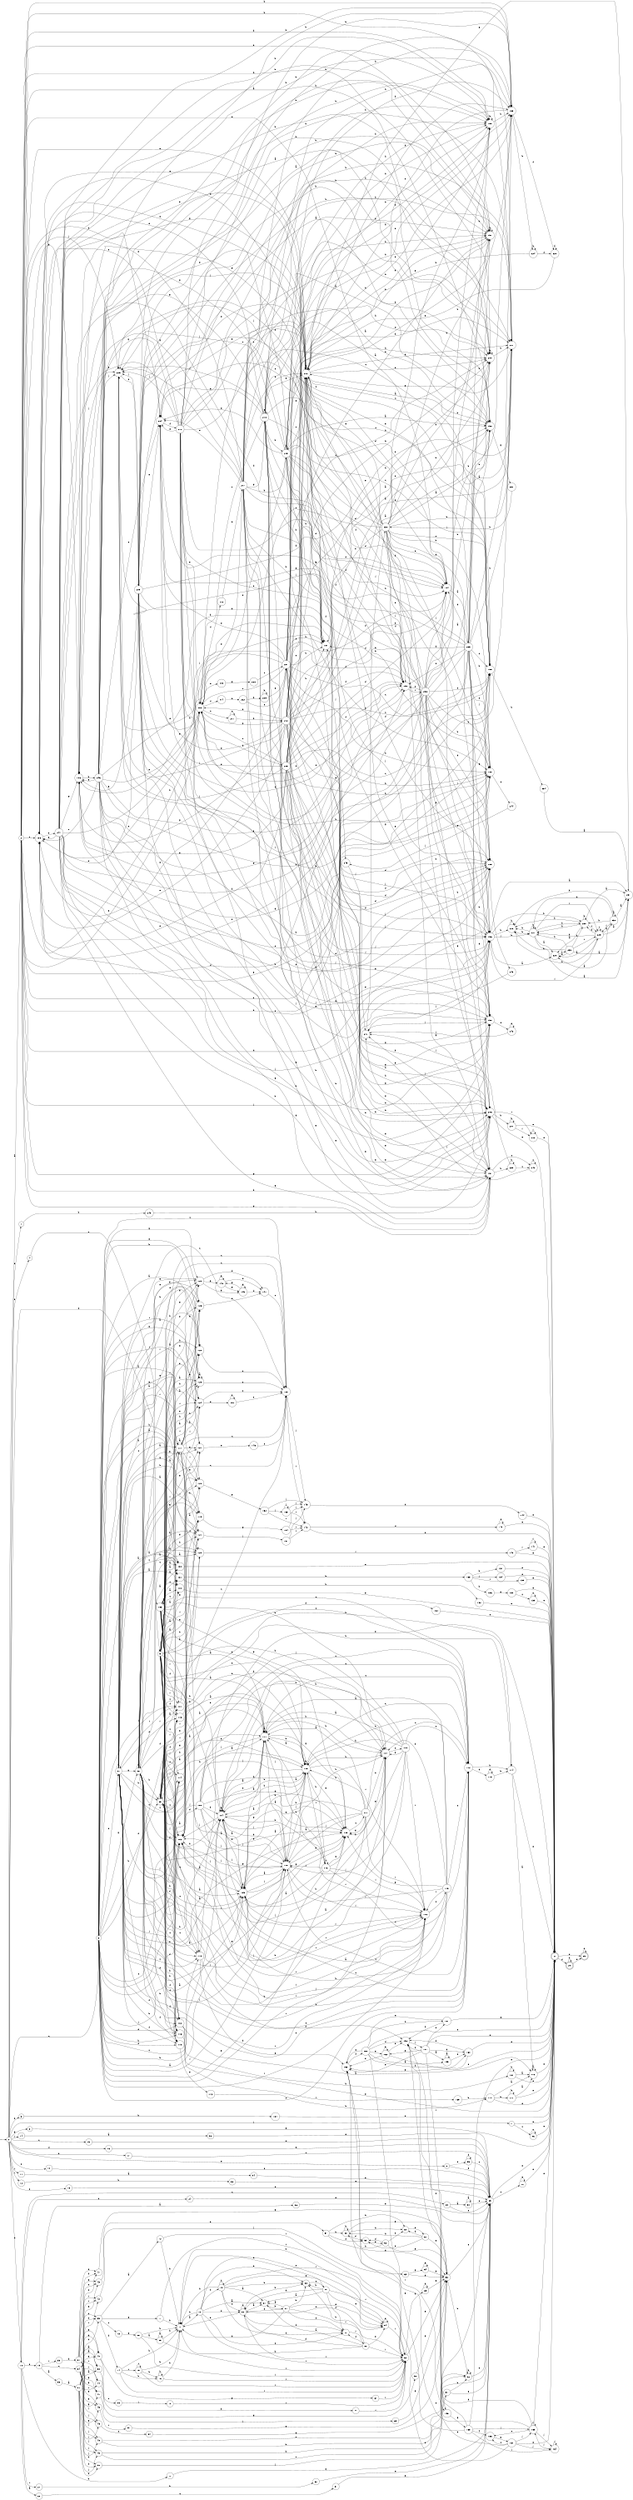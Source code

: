digraph finite_state_machine {
rankdir=LR;
size="20,20";
node [shape = point]; "dummy0"
node [shape = circle]; "0";
"dummy0" -> "0";
node [shape = circle]; "1";
node [shape = circle]; "2";
node [shape = circle]; "3";
node [shape = circle]; "4";
node [shape = circle]; "5";
node [shape = circle]; "6";
node [shape = circle]; "7";
node [shape = circle]; "8";
node [shape = circle]; "9";
node [shape = circle]; "10";
node [shape = circle]; "11";
node [shape = circle]; "12";
node [shape = circle]; "13";
node [shape = circle]; "14";
node [shape = circle]; "15";
node [shape = circle]; "16";
node [shape = circle]; "17";
node [shape = circle]; "18";
node [shape = circle]; "19";
node [shape = circle]; "20";
node [shape = circle]; "21";
node [shape = circle]; "22";
node [shape = circle]; "23";
node [shape = circle]; "24";
node [shape = circle]; "25";
node [shape = circle]; "26";
node [shape = doublecircle]; "27";node [shape = doublecircle]; "28";node [shape = doublecircle]; "29";node [shape = circle]; "30";
node [shape = circle]; "31";
node [shape = circle]; "32";
node [shape = circle]; "33";
node [shape = circle]; "34";
node [shape = circle]; "35";
node [shape = circle]; "36";
node [shape = circle]; "37";
node [shape = circle]; "38";
node [shape = circle]; "39";
node [shape = circle]; "40";
node [shape = circle]; "41";
node [shape = circle]; "42";
node [shape = circle]; "43";
node [shape = circle]; "44";
node [shape = circle]; "45";
node [shape = circle]; "46";
node [shape = circle]; "47";
node [shape = circle]; "48";
node [shape = circle]; "49";
node [shape = circle]; "50";
node [shape = circle]; "51";
node [shape = circle]; "52";
node [shape = circle]; "53";
node [shape = circle]; "54";
node [shape = circle]; "55";
node [shape = circle]; "56";
node [shape = circle]; "57";
node [shape = circle]; "58";
node [shape = circle]; "59";
node [shape = circle]; "60";
node [shape = circle]; "61";
node [shape = circle]; "62";
node [shape = circle]; "63";
node [shape = circle]; "64";
node [shape = circle]; "65";
node [shape = circle]; "66";
node [shape = circle]; "67";
node [shape = circle]; "68";
node [shape = circle]; "69";
node [shape = circle]; "70";
node [shape = circle]; "71";
node [shape = circle]; "72";
node [shape = circle]; "73";
node [shape = circle]; "74";
node [shape = circle]; "75";
node [shape = circle]; "76";
node [shape = circle]; "77";
node [shape = circle]; "78";
node [shape = circle]; "79";
node [shape = circle]; "80";
node [shape = circle]; "81";
node [shape = circle]; "82";
node [shape = circle]; "83";
node [shape = circle]; "84";
node [shape = circle]; "85";
node [shape = circle]; "86";
node [shape = circle]; "87";
node [shape = circle]; "88";
node [shape = circle]; "89";
node [shape = circle]; "90";
node [shape = circle]; "91";
node [shape = circle]; "92";
node [shape = circle]; "93";
node [shape = circle]; "94";
node [shape = circle]; "95";
node [shape = circle]; "96";
node [shape = circle]; "97";
node [shape = circle]; "98";
node [shape = circle]; "99";
node [shape = circle]; "100";
node [shape = circle]; "101";
node [shape = circle]; "102";
node [shape = circle]; "103";
node [shape = circle]; "104";
node [shape = circle]; "105";
node [shape = circle]; "106";
node [shape = circle]; "107";
node [shape = circle]; "108";
node [shape = circle]; "109";
node [shape = circle]; "110";
node [shape = circle]; "111";
node [shape = circle]; "112";
node [shape = circle]; "113";
node [shape = circle]; "114";
node [shape = circle]; "115";
node [shape = circle]; "116";
node [shape = circle]; "117";
node [shape = circle]; "118";
node [shape = circle]; "119";
node [shape = circle]; "120";
node [shape = circle]; "121";
node [shape = circle]; "122";
node [shape = circle]; "123";
node [shape = circle]; "124";
node [shape = circle]; "125";
node [shape = circle]; "126";
node [shape = circle]; "127";
node [shape = circle]; "128";
node [shape = circle]; "129";
node [shape = circle]; "130";
node [shape = circle]; "131";
node [shape = circle]; "132";
node [shape = circle]; "133";
node [shape = circle]; "134";
node [shape = circle]; "135";
node [shape = circle]; "136";
node [shape = circle]; "137";
node [shape = circle]; "138";
node [shape = circle]; "139";
node [shape = circle]; "140";
node [shape = circle]; "141";
node [shape = circle]; "142";
node [shape = circle]; "143";
node [shape = circle]; "144";
node [shape = circle]; "145";
node [shape = circle]; "146";
node [shape = circle]; "147";
node [shape = circle]; "148";
node [shape = circle]; "149";
node [shape = circle]; "150";
node [shape = circle]; "151";
node [shape = circle]; "152";
node [shape = circle]; "153";
node [shape = circle]; "154";
node [shape = circle]; "155";
node [shape = circle]; "156";
node [shape = circle]; "157";
node [shape = circle]; "158";
node [shape = circle]; "159";
node [shape = circle]; "160";
node [shape = circle]; "161";
node [shape = circle]; "162";
node [shape = circle]; "163";
node [shape = circle]; "164";
node [shape = circle]; "165";
node [shape = circle]; "166";
node [shape = circle]; "167";
node [shape = circle]; "168";
node [shape = circle]; "169";
node [shape = circle]; "170";
node [shape = circle]; "171";
node [shape = circle]; "172";
node [shape = circle]; "173";
node [shape = circle]; "174";
node [shape = circle]; "175";
node [shape = circle]; "176";
node [shape = circle]; "177";
node [shape = circle]; "178";
node [shape = circle]; "179";
node [shape = circle]; "180";
node [shape = circle]; "181";
node [shape = circle]; "182";
node [shape = circle]; "183";
node [shape = circle]; "184";
node [shape = circle]; "185";
node [shape = circle]; "186";
node [shape = circle]; "187";
node [shape = circle]; "188";
node [shape = circle]; "189";
node [shape = circle]; "190";
node [shape = circle]; "191";
node [shape = circle]; "192";
node [shape = circle]; "193";
node [shape = circle]; "194";
node [shape = circle]; "195";
node [shape = circle]; "196";
node [shape = circle]; "197";
node [shape = circle]; "198";
node [shape = circle]; "199";
node [shape = circle]; "200";
node [shape = circle]; "201";
node [shape = circle]; "202";
node [shape = circle]; "203";
node [shape = circle]; "204";
node [shape = circle]; "205";
node [shape = circle]; "206";
node [shape = circle]; "207";
node [shape = circle]; "208";
node [shape = circle]; "209";
node [shape = circle]; "210";
node [shape = circle]; "211";
node [shape = circle]; "212";
node [shape = circle]; "213";
node [shape = circle]; "214";
node [shape = circle]; "215";
node [shape = circle]; "216";
node [shape = circle]; "217";
node [shape = circle]; "218";
node [shape = circle]; "219";
node [shape = circle]; "220";
node [shape = circle]; "221";
node [shape = circle]; "222";
node [shape = circle]; "223";
node [shape = circle]; "224";
node [shape = circle]; "225";
node [shape = circle]; "226";
node [shape = circle]; "227";
node [shape = circle]; "228";
node [shape = circle]; "229";
node [shape = circle]; "230";
node [shape = circle]; "231";
node [shape = circle]; "232";
node [shape = circle]; "233";
node [shape = circle]; "234";
node [shape = circle]; "235";
node [shape = circle]; "236";
node [shape = circle]; "237";
node [shape = circle]; "238";
node [shape = circle]; "239";
node [shape = circle]; "240";
node [shape = circle]; "241";
node [shape = circle]; "242";
node [shape = circle]; "243";
node [shape = circle]; "244";
node [shape = circle]; "245";
node [shape = circle]; "246";
node [shape = circle]; "247";
node [shape = circle]; "248";
"0" -> "1" [label = "b"];
 "0" -> "3" [label = "b"];
 "0" -> "17" [label = "b"];
 "0" -> "2" [label = "a"];
 "0" -> "16" [label = "f"];
 "0" -> "4" [label = "f"];
 "0" -> "5" [label = "f"];
 "0" -> "10" [label = "f"];
 "0" -> "13" [label = "f"];
 "0" -> "6" [label = "c"];
 "0" -> "15" [label = "c"];
 "0" -> "7" [label = "j"];
 "0" -> "8" [label = "g"];
 "0" -> "9" [label = "e"];
 "0" -> "11" [label = "i"];
 "0" -> "12" [label = "i"];
 "0" -> "14" [label = "i"];
 "0" -> "18" [label = "d"];
 "18" -> "19" [label = "f"];
 "18" -> "20" [label = "h"];
 "18" -> "21" [label = "i"];
 "18" -> "22" [label = "a"];
 "18" -> "24" [label = "c"];
 "18" -> "23" [label = "c"];
 "24" -> "25" [label = "e"];
 "25" -> "26" [label = "e"];
 "25" -> "27" [label = "e"];
 "27" -> "28" [label = "d"];
 "27" -> "29" [label = "d"];
 "29" -> "29" [label = "d"];
 "28" -> "28" [label = "d"];
 "28" -> "29" [label = "d"];
 "26" -> "26" [label = "e"];
 "26" -> "27" [label = "e"];
 "23" -> "30" [label = "a"];
 "23" -> "25" [label = "e"];
 "30" -> "30" [label = "a"];
 "30" -> "25" [label = "e"];
 "22" -> "31" [label = "c"];
 "31" -> "25" [label = "e"];
 "21" -> "32" [label = "h"];
 "32" -> "25" [label = "e"];
 "20" -> "25" [label = "e"];
 "19" -> "33" [label = "a"];
 "19" -> "36" [label = "a"];
 "19" -> "34" [label = "c"];
 "19" -> "35" [label = "i"];
 "36" -> "25" [label = "e"];
 "35" -> "37" [label = "b"];
 "37" -> "38" [label = "a"];
 "37" -> "39" [label = "c"];
 "37" -> "40" [label = "g"];
 "37" -> "41" [label = "g"];
 "37" -> "45" [label = "g"];
 "37" -> "42" [label = "i"];
 "37" -> "44" [label = "i"];
 "37" -> "43" [label = "e"];
 "37" -> "48" [label = "j"];
 "37" -> "49" [label = "j"];
 "37" -> "46" [label = "j"];
 "37" -> "50" [label = "f"];
 "37" -> "47" [label = "f"];
 "50" -> "51" [label = "j"];
 "51" -> "52" [label = "h"];
 "51" -> "25" [label = "e"];
 "52" -> "52" [label = "h"];
 "52" -> "25" [label = "e"];
 "49" -> "52" [label = "h"];
 "49" -> "25" [label = "e"];
 "48" -> "52" [label = "h"];
 "48" -> "25" [label = "e"];
 "47" -> "53" [label = "g"];
 "53" -> "52" [label = "h"];
 "53" -> "25" [label = "e"];
 "46" -> "54" [label = "c"];
 "54" -> "53" [label = "g"];
 "45" -> "55" [label = "i"];
 "55" -> "53" [label = "g"];
 "44" -> "56" [label = "g"];
 "56" -> "53" [label = "g"];
 "43" -> "57" [label = "d"];
 "57" -> "58" [label = "h"];
 "57" -> "60" [label = "h"];
 "57" -> "59" [label = "d"];
 "57" -> "53" [label = "g"];
 "60" -> "61" [label = "b"];
 "61" -> "58" [label = "h"];
 "61" -> "60" [label = "h"];
 "61" -> "59" [label = "d"];
 "61" -> "53" [label = "g"];
 "59" -> "62" [label = "e"];
 "62" -> "59" [label = "d"];
 "62" -> "58" [label = "h"];
 "62" -> "60" [label = "h"];
 "62" -> "53" [label = "g"];
 "58" -> "58" [label = "h"];
 "58" -> "60" [label = "h"];
 "58" -> "59" [label = "d"];
 "58" -> "53" [label = "g"];
 "42" -> "63" [label = "j"];
 "63" -> "64" [label = "g"];
 "63" -> "53" [label = "g"];
 "64" -> "64" [label = "g"];
 "64" -> "53" [label = "g"];
 "41" -> "65" [label = "j"];
 "65" -> "53" [label = "g"];
 "40" -> "66" [label = "e"];
 "40" -> "67" [label = "g"];
 "67" -> "68" [label = "i"];
 "68" -> "69" [label = "h"];
 "68" -> "53" [label = "g"];
 "69" -> "69" [label = "h"];
 "69" -> "53" [label = "g"];
 "66" -> "70" [label = "j"];
 "70" -> "68" [label = "i"];
 "39" -> "73" [label = "e"];
 "39" -> "71" [label = "e"];
 "39" -> "72" [label = "a"];
 "39" -> "74" [label = "f"];
 "74" -> "75" [label = "i"];
 "74" -> "68" [label = "i"];
 "74" -> "76" [label = "b"];
 "74" -> "77" [label = "h"];
 "77" -> "78" [label = "a"];
 "78" -> "83" [label = "h"];
 "78" -> "77" [label = "h"];
 "78" -> "80" [label = "d"];
 "78" -> "79" [label = "d"];
 "78" -> "81" [label = "a"];
 "78" -> "82" [label = "f"];
 "78" -> "84" [label = "e"];
 "78" -> "68" [label = "i"];
 "84" -> "84" [label = "e"];
 "84" -> "77" [label = "h"];
 "84" -> "68" [label = "i"];
 "83" -> "85" [label = "e"];
 "85" -> "83" [label = "h"];
 "85" -> "77" [label = "h"];
 "85" -> "80" [label = "d"];
 "85" -> "81" [label = "a"];
 "85" -> "82" [label = "f"];
 "85" -> "84" [label = "e"];
 "85" -> "68" [label = "i"];
 "82" -> "86" [label = "i"];
 "86" -> "82" [label = "f"];
 "86" -> "80" [label = "d"];
 "86" -> "81" [label = "a"];
 "86" -> "83" [label = "h"];
 "86" -> "77" [label = "h"];
 "86" -> "84" [label = "e"];
 "86" -> "68" [label = "i"];
 "81" -> "87" [label = "b"];
 "87" -> "81" [label = "a"];
 "87" -> "80" [label = "d"];
 "87" -> "82" [label = "f"];
 "87" -> "83" [label = "h"];
 "87" -> "77" [label = "h"];
 "87" -> "84" [label = "e"];
 "87" -> "68" [label = "i"];
 "80" -> "80" [label = "d"];
 "80" -> "81" [label = "a"];
 "80" -> "82" [label = "f"];
 "80" -> "83" [label = "h"];
 "80" -> "77" [label = "h"];
 "80" -> "84" [label = "e"];
 "80" -> "68" [label = "i"];
 "79" -> "80" [label = "d"];
 "79" -> "79" [label = "d"];
 "79" -> "83" [label = "h"];
 "79" -> "77" [label = "h"];
 "79" -> "81" [label = "a"];
 "79" -> "82" [label = "f"];
 "79" -> "84" [label = "e"];
 "79" -> "68" [label = "i"];
 "76" -> "76" [label = "b"];
 "76" -> "77" [label = "h"];
 "76" -> "68" [label = "i"];
 "75" -> "75" [label = "i"];
 "75" -> "68" [label = "i"];
 "75" -> "76" [label = "b"];
 "75" -> "77" [label = "h"];
 "73" -> "88" [label = "e"];
 "88" -> "89" [label = "a"];
 "88" -> "77" [label = "h"];
 "88" -> "68" [label = "i"];
 "89" -> "89" [label = "a"];
 "89" -> "77" [label = "h"];
 "89" -> "68" [label = "i"];
 "72" -> "77" [label = "h"];
 "72" -> "68" [label = "i"];
 "71" -> "77" [label = "h"];
 "71" -> "68" [label = "i"];
 "38" -> "90" [label = "b"];
 "90" -> "68" [label = "i"];
 "34" -> "38" [label = "a"];
 "34" -> "39" [label = "c"];
 "34" -> "40" [label = "g"];
 "34" -> "41" [label = "g"];
 "34" -> "45" [label = "g"];
 "34" -> "42" [label = "i"];
 "34" -> "44" [label = "i"];
 "34" -> "43" [label = "e"];
 "34" -> "48" [label = "j"];
 "34" -> "49" [label = "j"];
 "34" -> "46" [label = "j"];
 "34" -> "50" [label = "f"];
 "34" -> "47" [label = "f"];
 "33" -> "91" [label = "a"];
 "91" -> "38" [label = "a"];
 "91" -> "39" [label = "c"];
 "91" -> "40" [label = "g"];
 "91" -> "41" [label = "g"];
 "91" -> "45" [label = "g"];
 "91" -> "42" [label = "i"];
 "91" -> "44" [label = "i"];
 "91" -> "43" [label = "e"];
 "91" -> "48" [label = "j"];
 "91" -> "49" [label = "j"];
 "91" -> "46" [label = "j"];
 "91" -> "50" [label = "f"];
 "91" -> "47" [label = "f"];
 "17" -> "25" [label = "e"];
 "16" -> "25" [label = "e"];
 "15" -> "25" [label = "e"];
 "14" -> "92" [label = "a"];
 "92" -> "25" [label = "e"];
 "13" -> "25" [label = "e"];
 "12" -> "93" [label = "b"];
 "93" -> "25" [label = "e"];
 "11" -> "94" [label = "a"];
 "94" -> "25" [label = "e"];
 "10" -> "25" [label = "e"];
 "9" -> "95" [label = "d"];
 "9" -> "25" [label = "e"];
 "95" -> "95" [label = "d"];
 "95" -> "25" [label = "e"];
 "8" -> "27" [label = "e"];
 "7" -> "96" [label = "c"];
 "7" -> "27" [label = "e"];
 "96" -> "96" [label = "c"];
 "96" -> "27" [label = "e"];
 "6" -> "97" [label = "d"];
 "6" -> "102" [label = "d"];
 "6" -> "98" [label = "g"];
 "6" -> "119" [label = "g"];
 "6" -> "108" [label = "g"];
 "6" -> "125" [label = "g"];
 "6" -> "127" [label = "g"];
 "6" -> "104" [label = "b"];
 "6" -> "107" [label = "b"];
 "6" -> "99" [label = "b"];
 "6" -> "121" [label = "b"];
 "6" -> "129" [label = "a"];
 "6" -> "130" [label = "a"];
 "6" -> "100" [label = "a"];
 "6" -> "117" [label = "a"];
 "6" -> "105" [label = "a"];
 "6" -> "123" [label = "a"];
 "6" -> "111" [label = "a"];
 "6" -> "120" [label = "i"];
 "6" -> "106" [label = "i"];
 "6" -> "124" [label = "i"];
 "6" -> "101" [label = "i"];
 "6" -> "110" [label = "j"];
 "6" -> "103" [label = "j"];
 "6" -> "122" [label = "h"];
 "6" -> "116" [label = "h"];
 "6" -> "109" [label = "h"];
 "6" -> "128" [label = "c"];
 "6" -> "112" [label = "c"];
 "6" -> "114" [label = "c"];
 "6" -> "131" [label = "c"];
 "6" -> "118" [label = "c"];
 "6" -> "113" [label = "f"];
 "6" -> "115" [label = "f"];
 "6" -> "126" [label = "e"];
 "131" -> "132" [label = "h"];
 "131" -> "133" [label = "b"];
 "133" -> "134" [label = "j"];
 "133" -> "135" [label = "i"];
 "133" -> "136" [label = "b"];
 "133" -> "137" [label = "h"];
 "137" -> "27" [label = "e"];
 "136" -> "138" [label = "g"];
 "138" -> "139" [label = "c"];
 "138" -> "27" [label = "e"];
 "139" -> "139" [label = "c"];
 "139" -> "27" [label = "e"];
 "135" -> "27" [label = "e"];
 "134" -> "27" [label = "e"];
 "132" -> "27" [label = "e"];
 "130" -> "27" [label = "e"];
 "129" -> "140" [label = "i"];
 "140" -> "141" [label = "i"];
 "140" -> "27" [label = "e"];
 "141" -> "141" [label = "i"];
 "141" -> "27" [label = "e"];
 "128" -> "142" [label = "i"];
 "128" -> "143" [label = "j"];
 "143" -> "144" [label = "d"];
 "144" -> "27" [label = "e"];
 "142" -> "145" [label = "f"];
 "142" -> "27" [label = "e"];
 "145" -> "145" [label = "f"];
 "145" -> "27" [label = "e"];
 "127" -> "146" [label = "e"];
 "146" -> "128" [label = "c"];
 "126" -> "147" [label = "d"];
 "147" -> "128" [label = "c"];
 "125" -> "148" [label = "g"];
 "125" -> "149" [label = "g"];
 "125" -> "147" [label = "d"];
 "149" -> "148" [label = "g"];
 "149" -> "149" [label = "g"];
 "149" -> "147" [label = "d"];
 "148" -> "148" [label = "g"];
 "148" -> "149" [label = "g"];
 "148" -> "147" [label = "d"];
 "124" -> "150" [label = "e"];
 "124" -> "128" [label = "c"];
 "150" -> "150" [label = "e"];
 "150" -> "128" [label = "c"];
 "123" -> "123" [label = "a"];
 "123" -> "128" [label = "c"];
 "122" -> "128" [label = "c"];
 "121" -> "151" [label = "j"];
 "151" -> "142" [label = "i"];
 "151" -> "143" [label = "j"];
 "120" -> "152" [label = "g"];
 "152" -> "153" [label = "j"];
 "152" -> "143" [label = "j"];
 "152" -> "142" [label = "i"];
 "153" -> "153" [label = "j"];
 "153" -> "143" [label = "j"];
 "153" -> "142" [label = "i"];
 "119" -> "154" [label = "g"];
 "154" -> "142" [label = "i"];
 "154" -> "143" [label = "j"];
 "118" -> "27" [label = "e"];
 "118" -> "155" [label = "e"];
 "118" -> "156" [label = "d"];
 "156" -> "157" [label = "j"];
 "157" -> "160" [label = "d"];
 "157" -> "161" [label = "d"];
 "157" -> "156" [label = "d"];
 "157" -> "27" [label = "e"];
 "157" -> "162" [label = "e"];
 "157" -> "155" [label = "e"];
 "157" -> "158" [label = "i"];
 "157" -> "159" [label = "a"];
 "162" -> "27" [label = "e"];
 "162" -> "162" [label = "e"];
 "162" -> "155" [label = "e"];
 "162" -> "156" [label = "d"];
 "161" -> "27" [label = "e"];
 "161" -> "155" [label = "e"];
 "161" -> "156" [label = "d"];
 "160" -> "27" [label = "e"];
 "160" -> "155" [label = "e"];
 "160" -> "156" [label = "d"];
 "159" -> "159" [label = "a"];
 "159" -> "160" [label = "d"];
 "158" -> "163" [label = "g"];
 "163" -> "164" [label = "j"];
 "163" -> "165" [label = "j"];
 "163" -> "166" [label = "c"];
 "163" -> "27" [label = "e"];
 "163" -> "155" [label = "e"];
 "163" -> "156" [label = "d"];
 "166" -> "167" [label = "g"];
 "167" -> "166" [label = "c"];
 "167" -> "164" [label = "j"];
 "167" -> "165" [label = "j"];
 "167" -> "27" [label = "e"];
 "167" -> "155" [label = "e"];
 "167" -> "156" [label = "d"];
 "165" -> "164" [label = "j"];
 "165" -> "165" [label = "j"];
 "165" -> "166" [label = "c"];
 "165" -> "27" [label = "e"];
 "165" -> "155" [label = "e"];
 "165" -> "156" [label = "d"];
 "164" -> "164" [label = "j"];
 "164" -> "165" [label = "j"];
 "155" -> "168" [label = "f"];
 "168" -> "27" [label = "e"];
 "168" -> "162" [label = "e"];
 "168" -> "155" [label = "e"];
 "168" -> "160" [label = "d"];
 "168" -> "161" [label = "d"];
 "168" -> "156" [label = "d"];
 "168" -> "158" [label = "i"];
 "168" -> "159" [label = "a"];
 "117" -> "129" [label = "a"];
 "117" -> "123" [label = "a"];
 "117" -> "117" [label = "a"];
 "117" -> "128" [label = "c"];
 "117" -> "118" [label = "c"];
 "117" -> "127" [label = "g"];
 "117" -> "125" [label = "g"];
 "117" -> "119" [label = "g"];
 "117" -> "120" [label = "i"];
 "117" -> "124" [label = "i"];
 "117" -> "121" [label = "b"];
 "117" -> "122" [label = "h"];
 "117" -> "126" [label = "e"];
 "116" -> "169" [label = "i"];
 "169" -> "170" [label = "b"];
 "170" -> "171" [label = "b"];
 "170" -> "172" [label = "a"];
 "170" -> "27" [label = "e"];
 "172" -> "172" [label = "a"];
 "172" -> "27" [label = "e"];
 "171" -> "171" [label = "b"];
 "171" -> "172" [label = "a"];
 "171" -> "27" [label = "e"];
 "115" -> "173" [label = "g"];
 "173" -> "170" [label = "b"];
 "114" -> "174" [label = "h"];
 "174" -> "172" [label = "a"];
 "174" -> "27" [label = "e"];
 "113" -> "174" [label = "h"];
 "112" -> "175" [label = "d"];
 "112" -> "174" [label = "h"];
 "175" -> "175" [label = "d"];
 "175" -> "174" [label = "h"];
 "111" -> "105" [label = "a"];
 "111" -> "111" [label = "a"];
 "111" -> "110" [label = "j"];
 "111" -> "103" [label = "j"];
 "111" -> "104" [label = "b"];
 "111" -> "107" [label = "b"];
 "111" -> "106" [label = "i"];
 "111" -> "108" [label = "g"];
 "111" -> "109" [label = "h"];
 "111" -> "112" [label = "c"];
 "110" -> "110" [label = "j"];
 "110" -> "103" [label = "j"];
 "110" -> "104" [label = "b"];
 "110" -> "107" [label = "b"];
 "110" -> "105" [label = "a"];
 "110" -> "111" [label = "a"];
 "110" -> "106" [label = "i"];
 "110" -> "108" [label = "g"];
 "110" -> "109" [label = "h"];
 "110" -> "112" [label = "c"];
 "109" -> "109" [label = "h"];
 "109" -> "176" [label = "i"];
 "109" -> "106" [label = "i"];
 "109" -> "110" [label = "j"];
 "109" -> "103" [label = "j"];
 "109" -> "104" [label = "b"];
 "109" -> "107" [label = "b"];
 "109" -> "105" [label = "a"];
 "109" -> "111" [label = "a"];
 "109" -> "108" [label = "g"];
 "109" -> "112" [label = "c"];
 "176" -> "176" [label = "i"];
 "176" -> "106" [label = "i"];
 "176" -> "109" [label = "h"];
 "176" -> "110" [label = "j"];
 "176" -> "103" [label = "j"];
 "176" -> "104" [label = "b"];
 "176" -> "107" [label = "b"];
 "176" -> "105" [label = "a"];
 "176" -> "111" [label = "a"];
 "176" -> "108" [label = "g"];
 "176" -> "112" [label = "c"];
 "108" -> "177" [label = "c"];
 "177" -> "108" [label = "g"];
 "177" -> "110" [label = "j"];
 "177" -> "103" [label = "j"];
 "177" -> "104" [label = "b"];
 "177" -> "107" [label = "b"];
 "177" -> "105" [label = "a"];
 "177" -> "111" [label = "a"];
 "177" -> "106" [label = "i"];
 "177" -> "109" [label = "h"];
 "177" -> "112" [label = "c"];
 "107" -> "178" [label = "d"];
 "178" -> "104" [label = "b"];
 "178" -> "107" [label = "b"];
 "178" -> "110" [label = "j"];
 "178" -> "103" [label = "j"];
 "178" -> "105" [label = "a"];
 "178" -> "111" [label = "a"];
 "178" -> "106" [label = "i"];
 "178" -> "108" [label = "g"];
 "178" -> "109" [label = "h"];
 "178" -> "112" [label = "c"];
 "106" -> "179" [label = "c"];
 "179" -> "106" [label = "i"];
 "179" -> "110" [label = "j"];
 "179" -> "103" [label = "j"];
 "179" -> "104" [label = "b"];
 "179" -> "107" [label = "b"];
 "179" -> "105" [label = "a"];
 "179" -> "111" [label = "a"];
 "179" -> "108" [label = "g"];
 "179" -> "109" [label = "h"];
 "179" -> "112" [label = "c"];
 "105" -> "105" [label = "a"];
 "105" -> "111" [label = "a"];
 "105" -> "104" [label = "b"];
 "105" -> "107" [label = "b"];
 "105" -> "110" [label = "j"];
 "105" -> "103" [label = "j"];
 "105" -> "106" [label = "i"];
 "105" -> "108" [label = "g"];
 "105" -> "109" [label = "h"];
 "105" -> "112" [label = "c"];
 "104" -> "104" [label = "b"];
 "104" -> "107" [label = "b"];
 "104" -> "105" [label = "a"];
 "104" -> "111" [label = "a"];
 "104" -> "110" [label = "j"];
 "104" -> "103" [label = "j"];
 "104" -> "106" [label = "i"];
 "104" -> "108" [label = "g"];
 "104" -> "109" [label = "h"];
 "104" -> "112" [label = "c"];
 "103" -> "180" [label = "d"];
 "180" -> "110" [label = "j"];
 "180" -> "103" [label = "j"];
 "180" -> "104" [label = "b"];
 "180" -> "107" [label = "b"];
 "180" -> "105" [label = "a"];
 "180" -> "111" [label = "a"];
 "180" -> "106" [label = "i"];
 "180" -> "108" [label = "g"];
 "180" -> "109" [label = "h"];
 "180" -> "112" [label = "c"];
 "102" -> "181" [label = "h"];
 "102" -> "172" [label = "a"];
 "102" -> "27" [label = "e"];
 "181" -> "181" [label = "h"];
 "181" -> "172" [label = "a"];
 "181" -> "27" [label = "e"];
 "101" -> "182" [label = "d"];
 "182" -> "27" [label = "e"];
 "100" -> "27" [label = "e"];
 "99" -> "104" [label = "b"];
 "99" -> "107" [label = "b"];
 "99" -> "99" [label = "b"];
 "99" -> "121" [label = "b"];
 "99" -> "129" [label = "a"];
 "99" -> "130" [label = "a"];
 "99" -> "100" [label = "a"];
 "99" -> "117" [label = "a"];
 "99" -> "105" [label = "a"];
 "99" -> "123" [label = "a"];
 "99" -> "111" [label = "a"];
 "99" -> "120" [label = "i"];
 "99" -> "106" [label = "i"];
 "99" -> "124" [label = "i"];
 "99" -> "101" [label = "i"];
 "99" -> "102" [label = "d"];
 "99" -> "110" [label = "j"];
 "99" -> "103" [label = "j"];
 "99" -> "127" [label = "g"];
 "99" -> "108" [label = "g"];
 "99" -> "125" [label = "g"];
 "99" -> "119" [label = "g"];
 "99" -> "122" [label = "h"];
 "99" -> "116" [label = "h"];
 "99" -> "109" [label = "h"];
 "99" -> "128" [label = "c"];
 "99" -> "112" [label = "c"];
 "99" -> "114" [label = "c"];
 "99" -> "131" [label = "c"];
 "99" -> "118" [label = "c"];
 "99" -> "113" [label = "f"];
 "99" -> "115" [label = "f"];
 "99" -> "126" [label = "e"];
 "98" -> "98" [label = "g"];
 "98" -> "119" [label = "g"];
 "98" -> "108" [label = "g"];
 "98" -> "125" [label = "g"];
 "98" -> "127" [label = "g"];
 "98" -> "104" [label = "b"];
 "98" -> "107" [label = "b"];
 "98" -> "99" [label = "b"];
 "98" -> "121" [label = "b"];
 "98" -> "129" [label = "a"];
 "98" -> "130" [label = "a"];
 "98" -> "100" [label = "a"];
 "98" -> "117" [label = "a"];
 "98" -> "105" [label = "a"];
 "98" -> "123" [label = "a"];
 "98" -> "111" [label = "a"];
 "98" -> "120" [label = "i"];
 "98" -> "106" [label = "i"];
 "98" -> "124" [label = "i"];
 "98" -> "101" [label = "i"];
 "98" -> "102" [label = "d"];
 "98" -> "110" [label = "j"];
 "98" -> "103" [label = "j"];
 "98" -> "122" [label = "h"];
 "98" -> "116" [label = "h"];
 "98" -> "109" [label = "h"];
 "98" -> "128" [label = "c"];
 "98" -> "112" [label = "c"];
 "98" -> "114" [label = "c"];
 "98" -> "131" [label = "c"];
 "98" -> "118" [label = "c"];
 "98" -> "113" [label = "f"];
 "98" -> "115" [label = "f"];
 "98" -> "126" [label = "e"];
 "97" -> "97" [label = "d"];
 "97" -> "102" [label = "d"];
 "97" -> "98" [label = "g"];
 "97" -> "119" [label = "g"];
 "97" -> "108" [label = "g"];
 "97" -> "125" [label = "g"];
 "97" -> "127" [label = "g"];
 "97" -> "104" [label = "b"];
 "97" -> "107" [label = "b"];
 "97" -> "99" [label = "b"];
 "97" -> "121" [label = "b"];
 "97" -> "129" [label = "a"];
 "97" -> "130" [label = "a"];
 "97" -> "100" [label = "a"];
 "97" -> "117" [label = "a"];
 "97" -> "105" [label = "a"];
 "97" -> "123" [label = "a"];
 "97" -> "111" [label = "a"];
 "97" -> "120" [label = "i"];
 "97" -> "106" [label = "i"];
 "97" -> "124" [label = "i"];
 "97" -> "101" [label = "i"];
 "97" -> "110" [label = "j"];
 "97" -> "103" [label = "j"];
 "97" -> "122" [label = "h"];
 "97" -> "116" [label = "h"];
 "97" -> "109" [label = "h"];
 "97" -> "128" [label = "c"];
 "97" -> "112" [label = "c"];
 "97" -> "114" [label = "c"];
 "97" -> "131" [label = "c"];
 "97" -> "118" [label = "c"];
 "97" -> "113" [label = "f"];
 "97" -> "115" [label = "f"];
 "97" -> "126" [label = "e"];
 "5" -> "129" [label = "a"];
 "5" -> "130" [label = "a"];
 "5" -> "100" [label = "a"];
 "5" -> "117" [label = "a"];
 "5" -> "105" [label = "a"];
 "5" -> "123" [label = "a"];
 "5" -> "111" [label = "a"];
 "5" -> "120" [label = "i"];
 "5" -> "106" [label = "i"];
 "5" -> "124" [label = "i"];
 "5" -> "101" [label = "i"];
 "5" -> "102" [label = "d"];
 "5" -> "110" [label = "j"];
 "5" -> "103" [label = "j"];
 "5" -> "104" [label = "b"];
 "5" -> "121" [label = "b"];
 "5" -> "107" [label = "b"];
 "5" -> "127" [label = "g"];
 "5" -> "108" [label = "g"];
 "5" -> "125" [label = "g"];
 "5" -> "119" [label = "g"];
 "5" -> "122" [label = "h"];
 "5" -> "116" [label = "h"];
 "5" -> "109" [label = "h"];
 "5" -> "128" [label = "c"];
 "5" -> "112" [label = "c"];
 "5" -> "114" [label = "c"];
 "5" -> "131" [label = "c"];
 "5" -> "118" [label = "c"];
 "5" -> "113" [label = "f"];
 "5" -> "115" [label = "f"];
 "5" -> "126" [label = "e"];
 "4" -> "183" [label = "e"];
 "183" -> "129" [label = "a"];
 "183" -> "130" [label = "a"];
 "183" -> "100" [label = "a"];
 "183" -> "117" [label = "a"];
 "183" -> "105" [label = "a"];
 "183" -> "123" [label = "a"];
 "183" -> "111" [label = "a"];
 "183" -> "120" [label = "i"];
 "183" -> "106" [label = "i"];
 "183" -> "124" [label = "i"];
 "183" -> "101" [label = "i"];
 "183" -> "102" [label = "d"];
 "183" -> "110" [label = "j"];
 "183" -> "103" [label = "j"];
 "183" -> "104" [label = "b"];
 "183" -> "121" [label = "b"];
 "183" -> "107" [label = "b"];
 "183" -> "127" [label = "g"];
 "183" -> "108" [label = "g"];
 "183" -> "125" [label = "g"];
 "183" -> "119" [label = "g"];
 "183" -> "122" [label = "h"];
 "183" -> "116" [label = "h"];
 "183" -> "109" [label = "h"];
 "183" -> "128" [label = "c"];
 "183" -> "112" [label = "c"];
 "183" -> "114" [label = "c"];
 "183" -> "131" [label = "c"];
 "183" -> "118" [label = "c"];
 "183" -> "113" [label = "f"];
 "183" -> "115" [label = "f"];
 "183" -> "126" [label = "e"];
 "3" -> "184" [label = "h"];
 "184" -> "27" [label = "e"];
 "2" -> "185" [label = "e"];
 "2" -> "202" [label = "e"];
 "2" -> "203" [label = "e"];
 "2" -> "204" [label = "e"];
 "2" -> "186" [label = "g"];
 "2" -> "190" [label = "g"];
 "2" -> "191" [label = "g"];
 "2" -> "197" [label = "b"];
 "2" -> "198" [label = "b"];
 "2" -> "201" [label = "b"];
 "2" -> "187" [label = "b"];
 "2" -> "188" [label = "b"];
 "2" -> "206" [label = "b"];
 "2" -> "194" [label = "d"];
 "2" -> "189" [label = "d"];
 "2" -> "192" [label = "a"];
 "2" -> "193" [label = "f"];
 "2" -> "195" [label = "c"];
 "2" -> "196" [label = "j"];
 "2" -> "205" [label = "j"];
 "2" -> "200" [label = "h"];
 "2" -> "199" [label = "h"];
 "206" -> "207" [label = "h"];
 "206" -> "208" [label = "i"];
 "206" -> "27" [label = "e"];
 "208" -> "208" [label = "i"];
 "208" -> "27" [label = "e"];
 "207" -> "207" [label = "h"];
 "207" -> "208" [label = "i"];
 "207" -> "27" [label = "e"];
 "205" -> "209" [label = "e"];
 "209" -> "196" [label = "j"];
 "209" -> "205" [label = "j"];
 "209" -> "185" [label = "e"];
 "209" -> "202" [label = "e"];
 "209" -> "203" [label = "e"];
 "209" -> "204" [label = "e"];
 "209" -> "186" [label = "g"];
 "209" -> "190" [label = "g"];
 "209" -> "191" [label = "g"];
 "209" -> "197" [label = "b"];
 "209" -> "198" [label = "b"];
 "209" -> "201" [label = "b"];
 "209" -> "187" [label = "b"];
 "209" -> "188" [label = "b"];
 "209" -> "206" [label = "b"];
 "209" -> "194" [label = "d"];
 "209" -> "189" [label = "d"];
 "209" -> "192" [label = "a"];
 "209" -> "193" [label = "f"];
 "209" -> "195" [label = "c"];
 "209" -> "200" [label = "h"];
 "209" -> "199" [label = "h"];
 "204" -> "210" [label = "f"];
 "210" -> "185" [label = "e"];
 "210" -> "202" [label = "e"];
 "210" -> "203" [label = "e"];
 "210" -> "204" [label = "e"];
 "210" -> "186" [label = "g"];
 "210" -> "190" [label = "g"];
 "210" -> "191" [label = "g"];
 "210" -> "197" [label = "b"];
 "210" -> "198" [label = "b"];
 "210" -> "201" [label = "b"];
 "210" -> "187" [label = "b"];
 "210" -> "188" [label = "b"];
 "210" -> "206" [label = "b"];
 "210" -> "194" [label = "d"];
 "210" -> "189" [label = "d"];
 "210" -> "192" [label = "a"];
 "210" -> "193" [label = "f"];
 "210" -> "195" [label = "c"];
 "210" -> "196" [label = "j"];
 "210" -> "205" [label = "j"];
 "210" -> "200" [label = "h"];
 "210" -> "199" [label = "h"];
 "203" -> "211" [label = "c"];
 "203" -> "212" [label = "b"];
 "203" -> "213" [label = "b"];
 "203" -> "216" [label = "f"];
 "203" -> "214" [label = "f"];
 "203" -> "215" [label = "e"];
 "216" -> "217" [label = "h"];
 "217" -> "186" [label = "g"];
 "217" -> "218" [label = "g"];
 "217" -> "190" [label = "g"];
 "217" -> "191" [label = "g"];
 "217" -> "200" [label = "h"];
 "217" -> "219" [label = "h"];
 "217" -> "199" [label = "h"];
 "217" -> "185" [label = "e"];
 "217" -> "202" [label = "e"];
 "217" -> "203" [label = "e"];
 "217" -> "204" [label = "e"];
 "217" -> "197" [label = "b"];
 "217" -> "198" [label = "b"];
 "217" -> "201" [label = "b"];
 "217" -> "187" [label = "b"];
 "217" -> "188" [label = "b"];
 "217" -> "206" [label = "b"];
 "217" -> "194" [label = "d"];
 "217" -> "189" [label = "d"];
 "217" -> "192" [label = "a"];
 "217" -> "193" [label = "f"];
 "217" -> "195" [label = "c"];
 "217" -> "196" [label = "j"];
 "217" -> "205" [label = "j"];
 "219" -> "200" [label = "h"];
 "219" -> "219" [label = "h"];
 "219" -> "199" [label = "h"];
 "219" -> "185" [label = "e"];
 "219" -> "202" [label = "e"];
 "219" -> "203" [label = "e"];
 "219" -> "204" [label = "e"];
 "219" -> "186" [label = "g"];
 "219" -> "190" [label = "g"];
 "219" -> "191" [label = "g"];
 "219" -> "197" [label = "b"];
 "219" -> "198" [label = "b"];
 "219" -> "201" [label = "b"];
 "219" -> "187" [label = "b"];
 "219" -> "188" [label = "b"];
 "219" -> "206" [label = "b"];
 "219" -> "194" [label = "d"];
 "219" -> "189" [label = "d"];
 "219" -> "192" [label = "a"];
 "219" -> "193" [label = "f"];
 "219" -> "195" [label = "c"];
 "219" -> "196" [label = "j"];
 "219" -> "205" [label = "j"];
 "218" -> "186" [label = "g"];
 "218" -> "218" [label = "g"];
 "218" -> "190" [label = "g"];
 "218" -> "191" [label = "g"];
 "218" -> "200" [label = "h"];
 "218" -> "219" [label = "h"];
 "218" -> "199" [label = "h"];
 "218" -> "185" [label = "e"];
 "218" -> "202" [label = "e"];
 "218" -> "203" [label = "e"];
 "218" -> "204" [label = "e"];
 "218" -> "197" [label = "b"];
 "218" -> "198" [label = "b"];
 "218" -> "201" [label = "b"];
 "218" -> "187" [label = "b"];
 "218" -> "188" [label = "b"];
 "218" -> "206" [label = "b"];
 "218" -> "194" [label = "d"];
 "218" -> "189" [label = "d"];
 "218" -> "192" [label = "a"];
 "218" -> "193" [label = "f"];
 "218" -> "195" [label = "c"];
 "218" -> "196" [label = "j"];
 "218" -> "205" [label = "j"];
 "215" -> "220" [label = "g"];
 "220" -> "221" [label = "e"];
 "221" -> "185" [label = "e"];
 "221" -> "202" [label = "e"];
 "221" -> "203" [label = "e"];
 "221" -> "204" [label = "e"];
 "221" -> "186" [label = "g"];
 "221" -> "190" [label = "g"];
 "221" -> "191" [label = "g"];
 "221" -> "197" [label = "b"];
 "221" -> "198" [label = "b"];
 "221" -> "201" [label = "b"];
 "221" -> "187" [label = "b"];
 "221" -> "188" [label = "b"];
 "221" -> "206" [label = "b"];
 "221" -> "194" [label = "d"];
 "221" -> "189" [label = "d"];
 "221" -> "192" [label = "a"];
 "221" -> "193" [label = "f"];
 "221" -> "195" [label = "c"];
 "221" -> "196" [label = "j"];
 "221" -> "205" [label = "j"];
 "221" -> "200" [label = "h"];
 "221" -> "199" [label = "h"];
 "214" -> "222" [label = "h"];
 "222" -> "223" [label = "b"];
 "222" -> "221" [label = "e"];
 "223" -> "223" [label = "b"];
 "223" -> "221" [label = "e"];
 "213" -> "185" [label = "e"];
 "213" -> "202" [label = "e"];
 "213" -> "203" [label = "e"];
 "213" -> "204" [label = "e"];
 "213" -> "186" [label = "g"];
 "213" -> "190" [label = "g"];
 "213" -> "191" [label = "g"];
 "213" -> "197" [label = "b"];
 "213" -> "198" [label = "b"];
 "213" -> "201" [label = "b"];
 "213" -> "187" [label = "b"];
 "213" -> "188" [label = "b"];
 "213" -> "206" [label = "b"];
 "213" -> "194" [label = "d"];
 "213" -> "189" [label = "d"];
 "213" -> "192" [label = "a"];
 "213" -> "193" [label = "f"];
 "213" -> "195" [label = "c"];
 "213" -> "196" [label = "j"];
 "213" -> "205" [label = "j"];
 "213" -> "200" [label = "h"];
 "213" -> "199" [label = "h"];
 "212" -> "185" [label = "e"];
 "212" -> "202" [label = "e"];
 "212" -> "203" [label = "e"];
 "212" -> "204" [label = "e"];
 "212" -> "186" [label = "g"];
 "212" -> "190" [label = "g"];
 "212" -> "191" [label = "g"];
 "212" -> "197" [label = "b"];
 "212" -> "198" [label = "b"];
 "212" -> "201" [label = "b"];
 "212" -> "187" [label = "b"];
 "212" -> "188" [label = "b"];
 "212" -> "206" [label = "b"];
 "212" -> "194" [label = "d"];
 "212" -> "189" [label = "d"];
 "212" -> "192" [label = "a"];
 "212" -> "193" [label = "f"];
 "212" -> "195" [label = "c"];
 "212" -> "196" [label = "j"];
 "212" -> "205" [label = "j"];
 "212" -> "200" [label = "h"];
 "212" -> "199" [label = "h"];
 "211" -> "211" [label = "c"];
 "211" -> "212" [label = "b"];
 "202" -> "185" [label = "e"];
 "202" -> "202" [label = "e"];
 "202" -> "203" [label = "e"];
 "202" -> "204" [label = "e"];
 "202" -> "195" [label = "c"];
 "202" -> "196" [label = "j"];
 "202" -> "205" [label = "j"];
 "202" -> "197" [label = "b"];
 "202" -> "198" [label = "b"];
 "202" -> "201" [label = "b"];
 "202" -> "187" [label = "b"];
 "202" -> "188" [label = "b"];
 "202" -> "206" [label = "b"];
 "202" -> "200" [label = "h"];
 "202" -> "199" [label = "h"];
 "202" -> "186" [label = "g"];
 "202" -> "190" [label = "g"];
 "202" -> "191" [label = "g"];
 "202" -> "194" [label = "d"];
 "202" -> "189" [label = "d"];
 "202" -> "192" [label = "a"];
 "202" -> "193" [label = "f"];
 "201" -> "202" [label = "e"];
 "200" -> "200" [label = "h"];
 "200" -> "201" [label = "b"];
 "199" -> "224" [label = "b"];
 "199" -> "225" [label = "f"];
 "199" -> "202" [label = "e"];
 "225" -> "225" [label = "f"];
 "225" -> "202" [label = "e"];
 "224" -> "224" [label = "b"];
 "224" -> "225" [label = "f"];
 "224" -> "202" [label = "e"];
 "198" -> "198" [label = "b"];
 "198" -> "199" [label = "h"];
 "197" -> "197" [label = "b"];
 "197" -> "202" [label = "e"];
 "196" -> "226" [label = "b"];
 "196" -> "230" [label = "b"];
 "196" -> "227" [label = "h"];
 "196" -> "228" [label = "a"];
 "196" -> "231" [label = "a"];
 "196" -> "229" [label = "i"];
 "231" -> "202" [label = "e"];
 "230" -> "226" [label = "b"];
 "230" -> "230" [label = "b"];
 "230" -> "227" [label = "h"];
 "230" -> "228" [label = "a"];
 "230" -> "231" [label = "a"];
 "230" -> "229" [label = "i"];
 "229" -> "229" [label = "i"];
 "229" -> "232" [label = "a"];
 "229" -> "228" [label = "a"];
 "229" -> "231" [label = "a"];
 "229" -> "226" [label = "b"];
 "229" -> "230" [label = "b"];
 "229" -> "227" [label = "h"];
 "232" -> "232" [label = "a"];
 "232" -> "228" [label = "a"];
 "232" -> "231" [label = "a"];
 "232" -> "229" [label = "i"];
 "232" -> "226" [label = "b"];
 "232" -> "230" [label = "b"];
 "232" -> "227" [label = "h"];
 "228" -> "233" [label = "i"];
 "233" -> "228" [label = "a"];
 "233" -> "231" [label = "a"];
 "233" -> "226" [label = "b"];
 "233" -> "230" [label = "b"];
 "233" -> "227" [label = "h"];
 "233" -> "229" [label = "i"];
 "227" -> "227" [label = "h"];
 "227" -> "226" [label = "b"];
 "227" -> "230" [label = "b"];
 "227" -> "228" [label = "a"];
 "227" -> "231" [label = "a"];
 "227" -> "229" [label = "i"];
 "226" -> "226" [label = "b"];
 "226" -> "227" [label = "h"];
 "195" -> "234" [label = "b"];
 "234" -> "231" [label = "a"];
 "194" -> "235" [label = "a"];
 "235" -> "194" [label = "d"];
 "235" -> "189" [label = "d"];
 "235" -> "185" [label = "e"];
 "235" -> "202" [label = "e"];
 "235" -> "203" [label = "e"];
 "235" -> "204" [label = "e"];
 "235" -> "186" [label = "g"];
 "235" -> "190" [label = "g"];
 "235" -> "191" [label = "g"];
 "235" -> "197" [label = "b"];
 "235" -> "198" [label = "b"];
 "235" -> "201" [label = "b"];
 "235" -> "187" [label = "b"];
 "235" -> "188" [label = "b"];
 "235" -> "206" [label = "b"];
 "235" -> "192" [label = "a"];
 "235" -> "193" [label = "f"];
 "235" -> "195" [label = "c"];
 "235" -> "196" [label = "j"];
 "235" -> "205" [label = "j"];
 "235" -> "200" [label = "h"];
 "235" -> "199" [label = "h"];
 "193" -> "236" [label = "i"];
 "236" -> "193" [label = "f"];
 "236" -> "185" [label = "e"];
 "236" -> "202" [label = "e"];
 "236" -> "203" [label = "e"];
 "236" -> "204" [label = "e"];
 "236" -> "186" [label = "g"];
 "236" -> "190" [label = "g"];
 "236" -> "191" [label = "g"];
 "236" -> "197" [label = "b"];
 "236" -> "198" [label = "b"];
 "236" -> "201" [label = "b"];
 "236" -> "187" [label = "b"];
 "236" -> "188" [label = "b"];
 "236" -> "206" [label = "b"];
 "236" -> "194" [label = "d"];
 "236" -> "189" [label = "d"];
 "236" -> "192" [label = "a"];
 "236" -> "195" [label = "c"];
 "236" -> "196" [label = "j"];
 "236" -> "205" [label = "j"];
 "236" -> "200" [label = "h"];
 "236" -> "199" [label = "h"];
 "192" -> "237" [label = "g"];
 "237" -> "238" [label = "j"];
 "238" -> "197" [label = "b"];
 "238" -> "198" [label = "b"];
 "238" -> "201" [label = "b"];
 "238" -> "187" [label = "b"];
 "238" -> "188" [label = "b"];
 "238" -> "206" [label = "b"];
 "238" -> "194" [label = "d"];
 "238" -> "189" [label = "d"];
 "238" -> "186" [label = "g"];
 "238" -> "190" [label = "g"];
 "238" -> "191" [label = "g"];
 "238" -> "192" [label = "a"];
 "238" -> "185" [label = "e"];
 "238" -> "202" [label = "e"];
 "238" -> "203" [label = "e"];
 "238" -> "204" [label = "e"];
 "238" -> "193" [label = "f"];
 "238" -> "195" [label = "c"];
 "238" -> "196" [label = "j"];
 "238" -> "205" [label = "j"];
 "238" -> "200" [label = "h"];
 "238" -> "199" [label = "h"];
 "191" -> "239" [label = "h"];
 "191" -> "240" [label = "c"];
 "191" -> "241" [label = "j"];
 "241" -> "238" [label = "j"];
 "240" -> "240" [label = "c"];
 "240" -> "241" [label = "j"];
 "239" -> "239" [label = "h"];
 "239" -> "240" [label = "c"];
 "239" -> "241" [label = "j"];
 "190" -> "242" [label = "e"];
 "190" -> "241" [label = "j"];
 "242" -> "242" [label = "e"];
 "242" -> "241" [label = "j"];
 "189" -> "243" [label = "j"];
 "243" -> "241" [label = "j"];
 "188" -> "244" [label = "f"];
 "244" -> "245" [label = "j"];
 "245" -> "241" [label = "j"];
 "187" -> "245" [label = "j"];
 "186" -> "246" [label = "h"];
 "246" -> "186" [label = "g"];
 "246" -> "190" [label = "g"];
 "246" -> "191" [label = "g"];
 "246" -> "185" [label = "e"];
 "246" -> "202" [label = "e"];
 "246" -> "203" [label = "e"];
 "246" -> "204" [label = "e"];
 "246" -> "197" [label = "b"];
 "246" -> "198" [label = "b"];
 "246" -> "201" [label = "b"];
 "246" -> "187" [label = "b"];
 "246" -> "188" [label = "b"];
 "246" -> "206" [label = "b"];
 "246" -> "194" [label = "d"];
 "246" -> "189" [label = "d"];
 "246" -> "192" [label = "a"];
 "246" -> "193" [label = "f"];
 "246" -> "195" [label = "c"];
 "246" -> "196" [label = "j"];
 "246" -> "205" [label = "j"];
 "246" -> "200" [label = "h"];
 "246" -> "199" [label = "h"];
 "185" -> "247" [label = "e"];
 "247" -> "185" [label = "e"];
 "247" -> "202" [label = "e"];
 "247" -> "203" [label = "e"];
 "247" -> "204" [label = "e"];
 "247" -> "186" [label = "g"];
 "247" -> "190" [label = "g"];
 "247" -> "191" [label = "g"];
 "247" -> "197" [label = "b"];
 "247" -> "198" [label = "b"];
 "247" -> "201" [label = "b"];
 "247" -> "187" [label = "b"];
 "247" -> "188" [label = "b"];
 "247" -> "206" [label = "b"];
 "247" -> "194" [label = "d"];
 "247" -> "189" [label = "d"];
 "247" -> "192" [label = "a"];
 "247" -> "193" [label = "f"];
 "247" -> "195" [label = "c"];
 "247" -> "196" [label = "j"];
 "247" -> "205" [label = "j"];
 "247" -> "200" [label = "h"];
 "247" -> "199" [label = "h"];
 "1" -> "248" [label = "b"];
 "248" -> "206" [label = "b"];
 }
